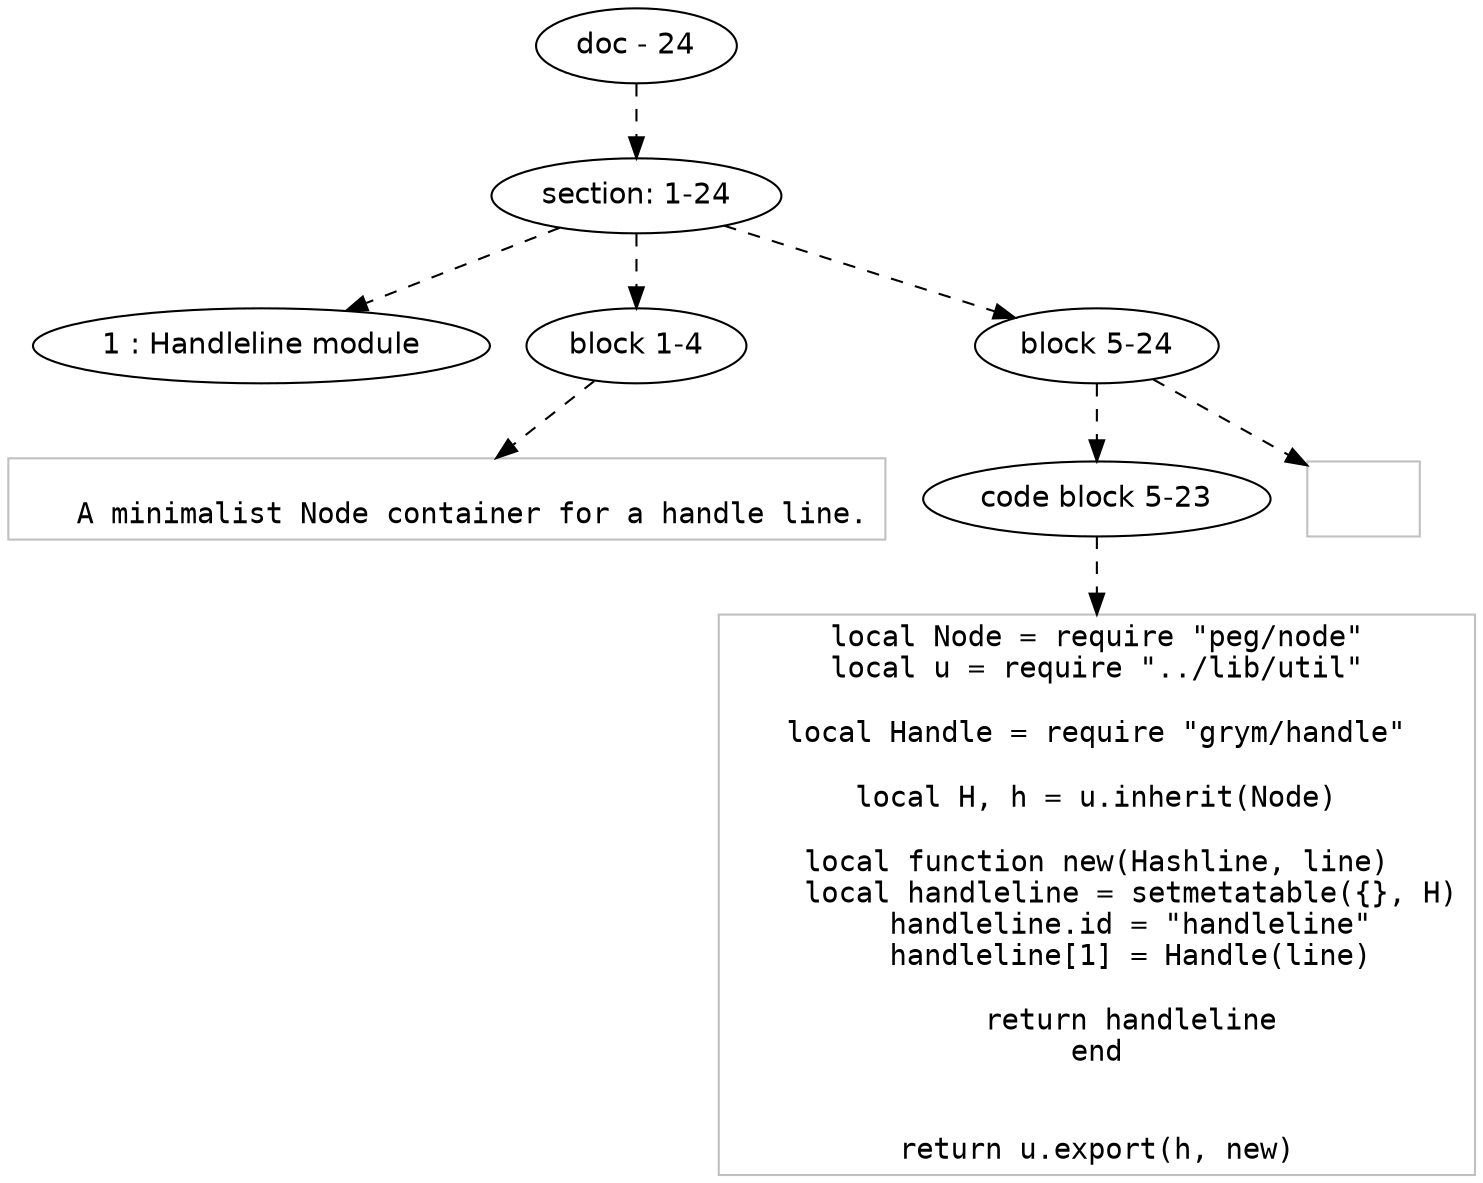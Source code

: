 digraph hierarchy {

node [fontname=Helvetica]
edge [style=dashed]

doc_0 [label="doc - 24"]


doc_0 -> { section_1}
{rank=same; section_1}

section_1 [label="section: 1-24"]


section_1 -> { header_2 block_3 block_4}
{rank=same; header_2 block_3 block_4}

header_2 [label="1 : Handleline module"]

block_3 [label="block 1-4"]

block_4 [label="block 5-24"]


block_3 -> leaf_5
leaf_5  [color=Gray,shape=rectangle,fontname=Inconsolata,label="
   A minimalist Node container for a handle line.
"]
block_4 -> { codeblock_6}
{rank=same; codeblock_6}

codeblock_6 [label="code block 5-23"]


codeblock_6 -> leaf_7
leaf_7  [color=Gray,shape=rectangle,fontname=Inconsolata,label="local Node = require \"peg/node\"
local u = require \"../lib/util\"

local Handle = require \"grym/handle\"

local H, h = u.inherit(Node)

local function new(Hashline, line)
    local handleline = setmetatable({}, H)
    handleline.id = \"handleline\"
    handleline[1] = Handle(line)

    return handleline
end


return u.export(h, new)"]
block_4 -> leaf_8
leaf_8  [color=Gray,shape=rectangle,fontname=Inconsolata,label=""]

}
